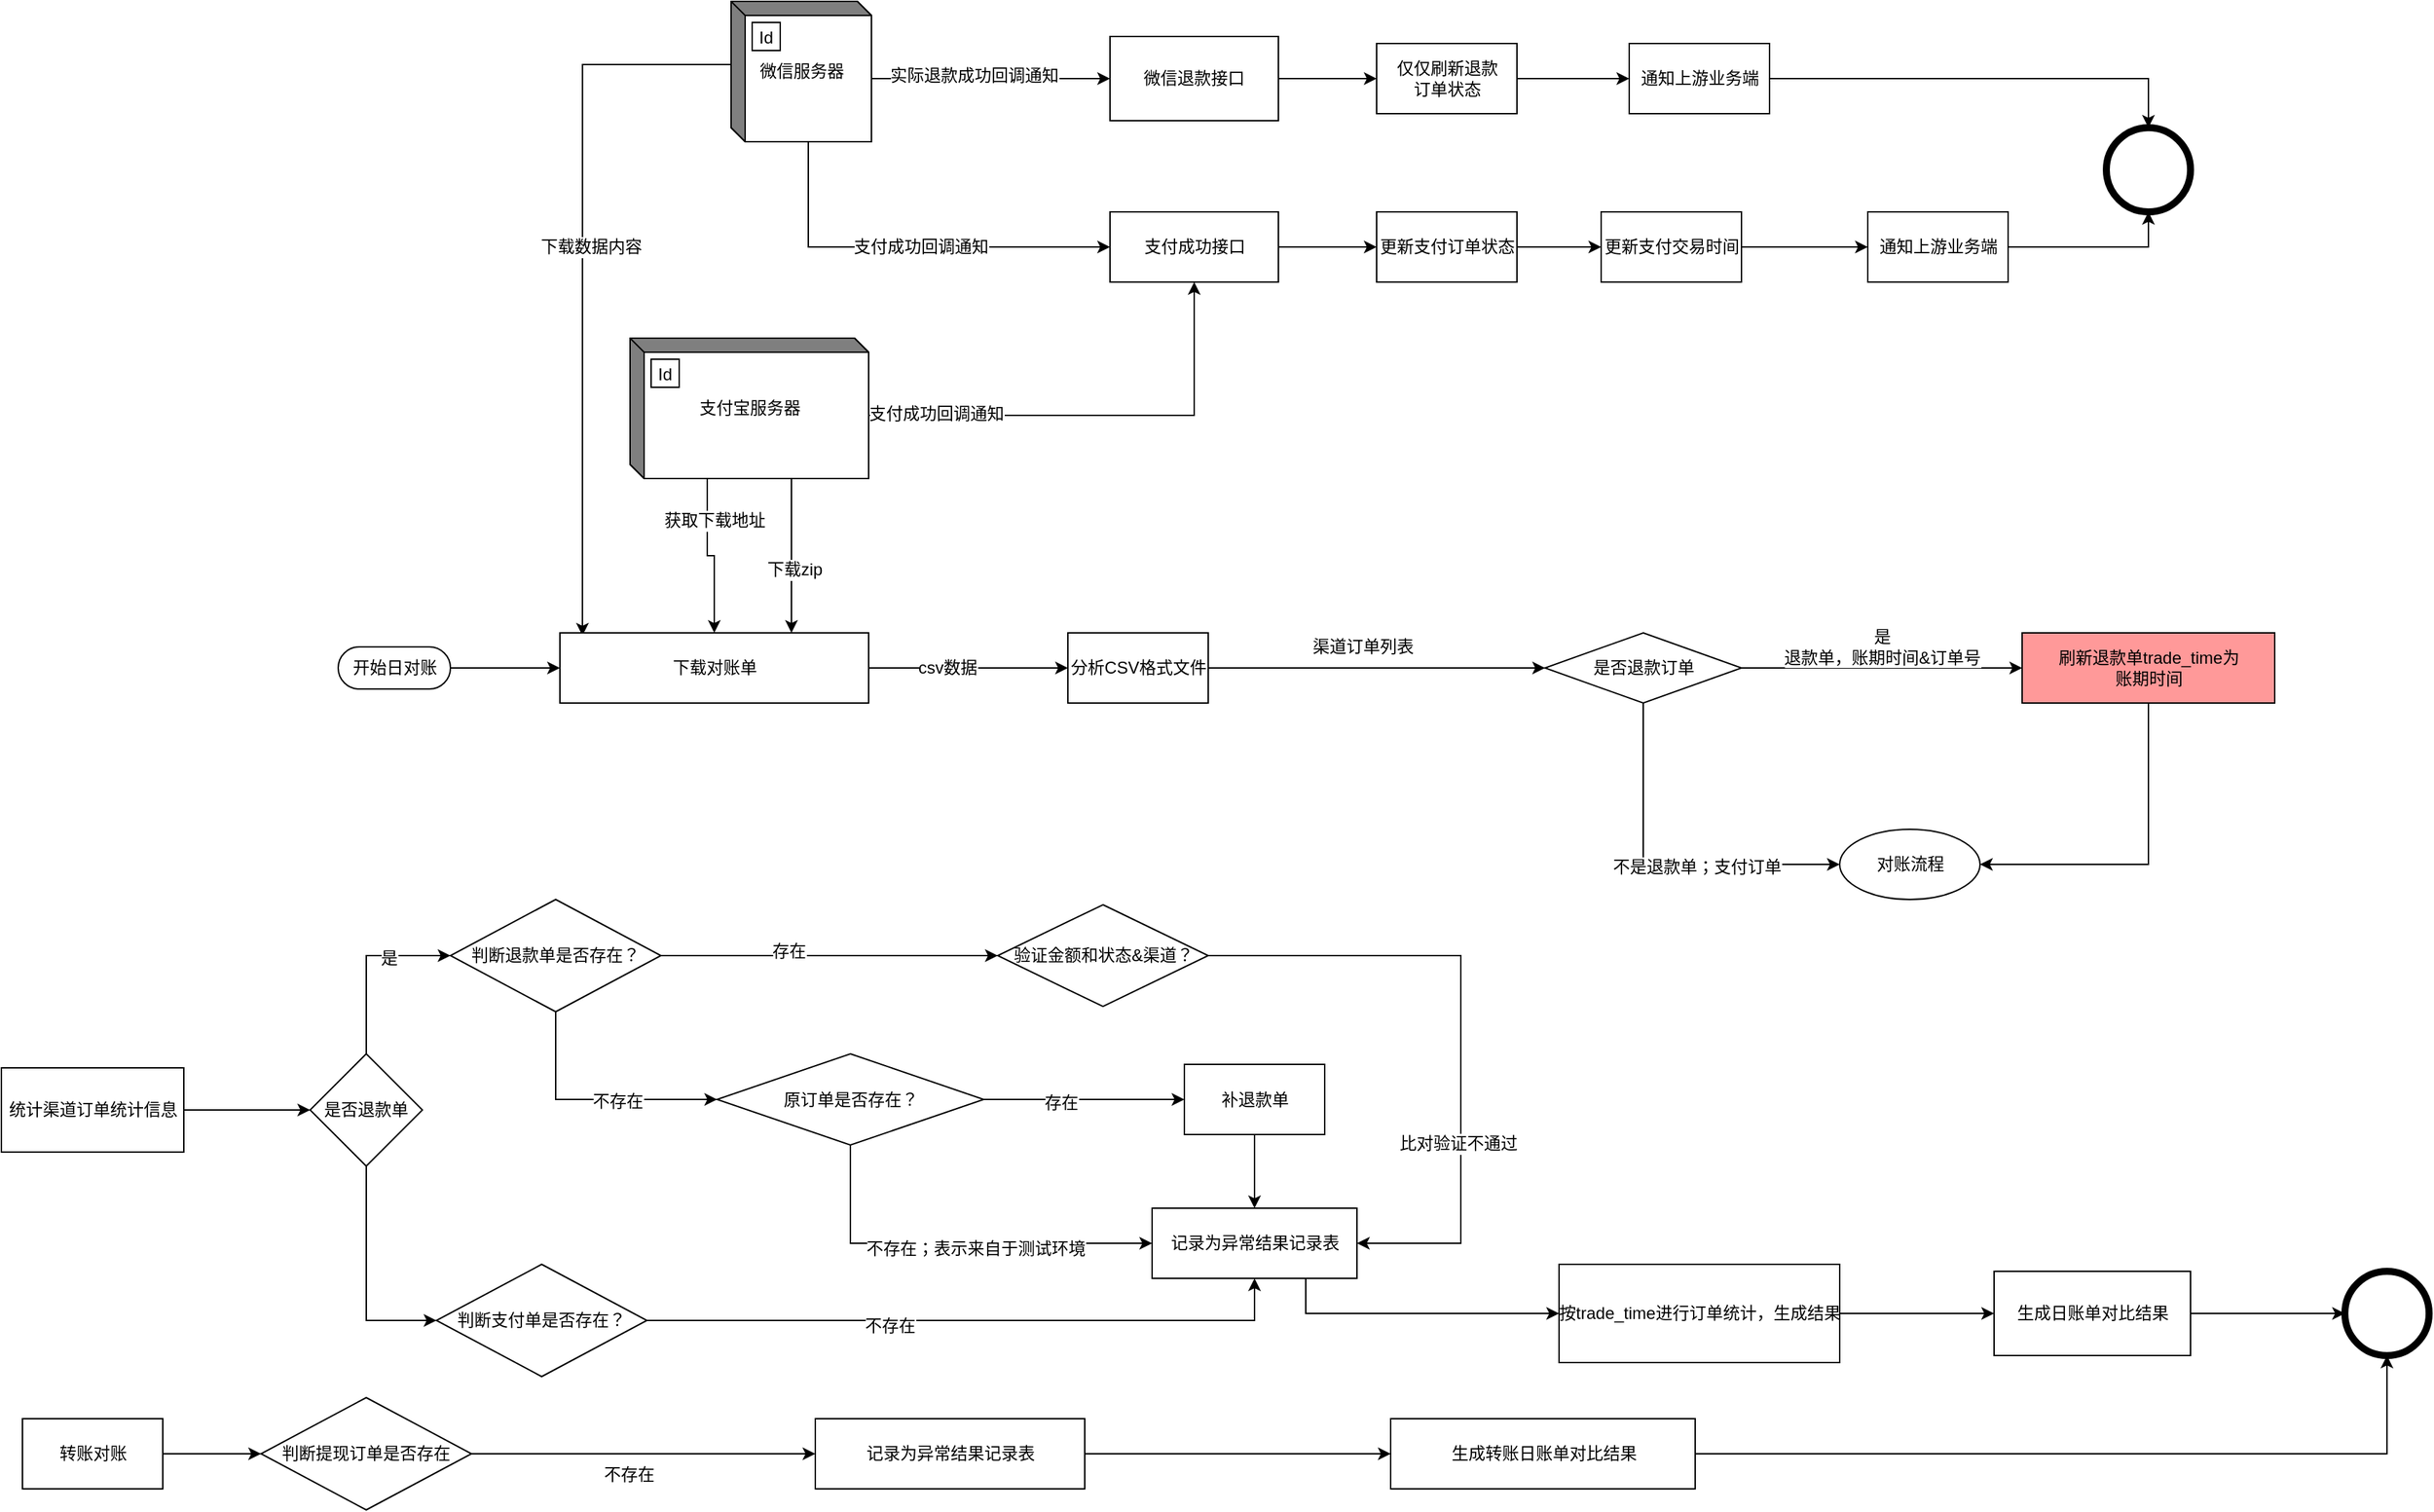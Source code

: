 <mxfile version="12.7.4" type="github">
  <diagram id="WvOc1u5bhgGsCGMZineF" name="Page-1">
    <mxGraphModel dx="2468" dy="745" grid="1" gridSize="10" guides="1" tooltips="1" connect="1" arrows="1" fold="1" page="1" pageScale="1" pageWidth="827" pageHeight="1169" math="0" shadow="0">
      <root>
        <mxCell id="0" />
        <mxCell id="1" parent="0" />
        <mxCell id="48f0p-taEEbTDdj5RPHX-1" style="edgeStyle=orthogonalEdgeStyle;rounded=0;orthogonalLoop=1;jettySize=auto;html=1;exitX=1;exitY=0.5;exitDx=0;exitDy=0;" edge="1" parent="1" source="48f0p-taEEbTDdj5RPHX-2" target="48f0p-taEEbTDdj5RPHX-33">
          <mxGeometry relative="1" as="geometry" />
        </mxCell>
        <mxCell id="48f0p-taEEbTDdj5RPHX-2" value="微信退款接口" style="rounded=0;whiteSpace=wrap;html=1;" vertex="1" parent="1">
          <mxGeometry x="370" y="95" width="120" height="60" as="geometry" />
        </mxCell>
        <mxCell id="48f0p-taEEbTDdj5RPHX-3" style="edgeStyle=orthogonalEdgeStyle;rounded=0;orthogonalLoop=1;jettySize=auto;html=1;exitX=0;exitY=0;exitDx=100;exitDy=55;exitPerimeter=0;" edge="1" parent="1" source="48f0p-taEEbTDdj5RPHX-9" target="48f0p-taEEbTDdj5RPHX-2">
          <mxGeometry relative="1" as="geometry" />
        </mxCell>
        <mxCell id="48f0p-taEEbTDdj5RPHX-4" value="实际退款成功回调通知" style="text;html=1;align=center;verticalAlign=middle;resizable=0;points=[];labelBackgroundColor=#ffffff;" vertex="1" connectable="0" parent="48f0p-taEEbTDdj5RPHX-3">
          <mxGeometry x="-0.141" y="2" relative="1" as="geometry">
            <mxPoint as="offset" />
          </mxGeometry>
        </mxCell>
        <mxCell id="48f0p-taEEbTDdj5RPHX-5" style="edgeStyle=orthogonalEdgeStyle;rounded=0;orthogonalLoop=1;jettySize=auto;html=1;exitX=0;exitY=0;exitDx=55;exitDy=100;exitPerimeter=0;entryX=0;entryY=0.5;entryDx=0;entryDy=0;" edge="1" parent="1" source="48f0p-taEEbTDdj5RPHX-9" target="48f0p-taEEbTDdj5RPHX-20">
          <mxGeometry relative="1" as="geometry" />
        </mxCell>
        <mxCell id="48f0p-taEEbTDdj5RPHX-6" value="支付成功回调通知" style="text;html=1;align=center;verticalAlign=middle;resizable=0;points=[];labelBackgroundColor=#ffffff;" vertex="1" connectable="0" parent="48f0p-taEEbTDdj5RPHX-5">
          <mxGeometry x="-0.1" relative="1" as="geometry">
            <mxPoint x="24" as="offset" />
          </mxGeometry>
        </mxCell>
        <mxCell id="48f0p-taEEbTDdj5RPHX-7" style="edgeStyle=orthogonalEdgeStyle;rounded=0;orthogonalLoop=1;jettySize=auto;html=1;exitX=0;exitY=0;exitDx=0;exitDy=45;exitPerimeter=0;entryX=0.073;entryY=0.04;entryDx=0;entryDy=0;entryPerimeter=0;" edge="1" parent="1" source="48f0p-taEEbTDdj5RPHX-9" target="48f0p-taEEbTDdj5RPHX-23">
          <mxGeometry relative="1" as="geometry" />
        </mxCell>
        <mxCell id="48f0p-taEEbTDdj5RPHX-8" value="下载数据内容" style="text;html=1;align=center;verticalAlign=middle;resizable=0;points=[];labelBackgroundColor=#ffffff;" vertex="1" connectable="0" parent="48f0p-taEEbTDdj5RPHX-7">
          <mxGeometry x="0.626" y="4" relative="1" as="geometry">
            <mxPoint x="1.93" y="-181.1" as="offset" />
          </mxGeometry>
        </mxCell>
        <mxCell id="48f0p-taEEbTDdj5RPHX-9" value="微信服务器" style="html=1;dashed=0;whitespace=wrap;shape=mxgraph.dfd.externalEntity" vertex="1" parent="1">
          <mxGeometry x="100" y="70" width="100" height="100" as="geometry" />
        </mxCell>
        <mxCell id="48f0p-taEEbTDdj5RPHX-10" value="Id" style="autosize=1;part=1;resizable=0;strokeColor=inherit;fillColor=inherit;gradientColor=inherit;" vertex="1" parent="48f0p-taEEbTDdj5RPHX-9">
          <mxGeometry width="20" height="20" relative="1" as="geometry">
            <mxPoint x="15" y="15" as="offset" />
          </mxGeometry>
        </mxCell>
        <mxCell id="48f0p-taEEbTDdj5RPHX-11" style="edgeStyle=orthogonalEdgeStyle;rounded=0;orthogonalLoop=1;jettySize=auto;html=1;exitX=0;exitY=0;exitDx=100;exitDy=55;exitPerimeter=0;entryX=0.5;entryY=1;entryDx=0;entryDy=0;" edge="1" parent="1" source="48f0p-taEEbTDdj5RPHX-17" target="48f0p-taEEbTDdj5RPHX-20">
          <mxGeometry relative="1" as="geometry" />
        </mxCell>
        <mxCell id="48f0p-taEEbTDdj5RPHX-12" value="支付成功回调通知" style="text;html=1;align=center;verticalAlign=middle;resizable=0;points=[];labelBackgroundColor=#ffffff;" vertex="1" connectable="0" parent="48f0p-taEEbTDdj5RPHX-11">
          <mxGeometry x="-0.409" y="1" relative="1" as="geometry">
            <mxPoint as="offset" />
          </mxGeometry>
        </mxCell>
        <mxCell id="48f0p-taEEbTDdj5RPHX-13" style="edgeStyle=orthogonalEdgeStyle;rounded=0;orthogonalLoop=1;jettySize=auto;html=1;exitX=0;exitY=0;exitDx=55;exitDy=100;exitPerimeter=0;" edge="1" parent="1" source="48f0p-taEEbTDdj5RPHX-17" target="48f0p-taEEbTDdj5RPHX-23">
          <mxGeometry relative="1" as="geometry" />
        </mxCell>
        <mxCell id="48f0p-taEEbTDdj5RPHX-14" value="获取下载地址" style="text;html=1;align=center;verticalAlign=middle;resizable=0;points=[];labelBackgroundColor=#ffffff;" vertex="1" connectable="0" parent="48f0p-taEEbTDdj5RPHX-13">
          <mxGeometry x="0.322" y="1" relative="1" as="geometry">
            <mxPoint x="-1" y="-41" as="offset" />
          </mxGeometry>
        </mxCell>
        <mxCell id="48f0p-taEEbTDdj5RPHX-15" style="edgeStyle=orthogonalEdgeStyle;rounded=0;orthogonalLoop=1;jettySize=auto;html=1;exitX=0;exitY=0;exitDx=115;exitDy=100;exitPerimeter=0;entryX=0.75;entryY=0;entryDx=0;entryDy=0;" edge="1" parent="1" source="48f0p-taEEbTDdj5RPHX-17" target="48f0p-taEEbTDdj5RPHX-23">
          <mxGeometry relative="1" as="geometry">
            <mxPoint x="210" y="510" as="targetPoint" />
          </mxGeometry>
        </mxCell>
        <mxCell id="48f0p-taEEbTDdj5RPHX-16" value="下载zip" style="text;html=1;align=center;verticalAlign=middle;resizable=0;points=[];labelBackgroundColor=#ffffff;" vertex="1" connectable="0" parent="48f0p-taEEbTDdj5RPHX-15">
          <mxGeometry x="0.182" y="2" relative="1" as="geometry">
            <mxPoint as="offset" />
          </mxGeometry>
        </mxCell>
        <mxCell id="48f0p-taEEbTDdj5RPHX-17" value="支付宝服务器" style="html=1;dashed=0;whitespace=wrap;shape=mxgraph.dfd.externalEntity" vertex="1" parent="1">
          <mxGeometry x="28" y="310" width="170" height="100" as="geometry" />
        </mxCell>
        <mxCell id="48f0p-taEEbTDdj5RPHX-18" value="Id" style="autosize=1;part=1;resizable=0;strokeColor=inherit;fillColor=inherit;gradientColor=inherit;" vertex="1" parent="48f0p-taEEbTDdj5RPHX-17">
          <mxGeometry width="20" height="20" relative="1" as="geometry">
            <mxPoint x="15" y="15" as="offset" />
          </mxGeometry>
        </mxCell>
        <mxCell id="48f0p-taEEbTDdj5RPHX-19" style="edgeStyle=orthogonalEdgeStyle;rounded=0;orthogonalLoop=1;jettySize=auto;html=1;exitX=1;exitY=0.5;exitDx=0;exitDy=0;entryX=0;entryY=0.5;entryDx=0;entryDy=0;" edge="1" parent="1" source="48f0p-taEEbTDdj5RPHX-20" target="48f0p-taEEbTDdj5RPHX-35">
          <mxGeometry relative="1" as="geometry" />
        </mxCell>
        <mxCell id="48f0p-taEEbTDdj5RPHX-20" value="支付成功接口" style="html=1;dashed=0;whitespace=wrap;" vertex="1" parent="1">
          <mxGeometry x="370" y="220" width="120" height="50" as="geometry" />
        </mxCell>
        <mxCell id="48f0p-taEEbTDdj5RPHX-21" style="edgeStyle=orthogonalEdgeStyle;rounded=0;orthogonalLoop=1;jettySize=auto;html=1;exitX=1;exitY=0.5;exitDx=0;exitDy=0;entryX=0;entryY=0.5;entryDx=0;entryDy=0;" edge="1" parent="1" source="48f0p-taEEbTDdj5RPHX-23" target="48f0p-taEEbTDdj5RPHX-28">
          <mxGeometry relative="1" as="geometry" />
        </mxCell>
        <mxCell id="48f0p-taEEbTDdj5RPHX-22" value="csv数据" style="text;html=1;align=center;verticalAlign=middle;resizable=0;points=[];labelBackgroundColor=#ffffff;" vertex="1" connectable="0" parent="48f0p-taEEbTDdj5RPHX-21">
          <mxGeometry x="-0.216" relative="1" as="geometry">
            <mxPoint as="offset" />
          </mxGeometry>
        </mxCell>
        <mxCell id="48f0p-taEEbTDdj5RPHX-23" value="下载对账单" style="html=1;dashed=0;whitespace=wrap;" vertex="1" parent="1">
          <mxGeometry x="-22" y="520" width="220" height="50" as="geometry" />
        </mxCell>
        <mxCell id="48f0p-taEEbTDdj5RPHX-24" style="edgeStyle=orthogonalEdgeStyle;rounded=0;orthogonalLoop=1;jettySize=auto;html=1;entryX=0;entryY=0.5;entryDx=0;entryDy=0;" edge="1" parent="1" source="48f0p-taEEbTDdj5RPHX-25" target="48f0p-taEEbTDdj5RPHX-23">
          <mxGeometry relative="1" as="geometry" />
        </mxCell>
        <mxCell id="48f0p-taEEbTDdj5RPHX-25" value="开始日对账" style="html=1;dashed=0;whitespace=wrap;shape=mxgraph.dfd.start" vertex="1" parent="1">
          <mxGeometry x="-180" y="530" width="80" height="30" as="geometry" />
        </mxCell>
        <mxCell id="48f0p-taEEbTDdj5RPHX-26" style="edgeStyle=orthogonalEdgeStyle;rounded=0;orthogonalLoop=1;jettySize=auto;html=1;exitX=1;exitY=0.5;exitDx=0;exitDy=0;entryX=0;entryY=0.5;entryDx=0;entryDy=0;" edge="1" parent="1" source="48f0p-taEEbTDdj5RPHX-28">
          <mxGeometry relative="1" as="geometry">
            <mxPoint x="680" y="545" as="targetPoint" />
          </mxGeometry>
        </mxCell>
        <mxCell id="48f0p-taEEbTDdj5RPHX-27" value="渠道订单列表" style="text;html=1;align=center;verticalAlign=middle;resizable=0;points=[];labelBackgroundColor=#ffffff;" vertex="1" connectable="0" parent="48f0p-taEEbTDdj5RPHX-26">
          <mxGeometry x="-0.508" y="27" relative="1" as="geometry">
            <mxPoint x="51" y="12" as="offset" />
          </mxGeometry>
        </mxCell>
        <mxCell id="48f0p-taEEbTDdj5RPHX-28" value="分析CSV格式文件" style="html=1;dashed=0;whitespace=wrap;" vertex="1" parent="1">
          <mxGeometry x="340" y="520" width="100" height="50" as="geometry" />
        </mxCell>
        <mxCell id="48f0p-taEEbTDdj5RPHX-29" style="edgeStyle=orthogonalEdgeStyle;rounded=0;orthogonalLoop=1;jettySize=auto;html=1;exitX=1;exitY=0.5;exitDx=0;exitDy=0;" edge="1" parent="1" source="48f0p-taEEbTDdj5RPHX-30" target="48f0p-taEEbTDdj5RPHX-31">
          <mxGeometry relative="1" as="geometry" />
        </mxCell>
        <mxCell id="48f0p-taEEbTDdj5RPHX-30" value="通知上游业务端" style="html=1;dashed=0;whitespace=wrap;" vertex="1" parent="1">
          <mxGeometry x="740" y="100" width="100" height="50" as="geometry" />
        </mxCell>
        <mxCell id="48f0p-taEEbTDdj5RPHX-31" value="" style="shape=ellipse;html=1;dashed=0;whitespace=wrap;aspect=fixed;strokeWidth=5;perimeter=ellipsePerimeter;" vertex="1" parent="1">
          <mxGeometry x="1080" y="160" width="60" height="60" as="geometry" />
        </mxCell>
        <mxCell id="48f0p-taEEbTDdj5RPHX-32" style="edgeStyle=orthogonalEdgeStyle;rounded=0;orthogonalLoop=1;jettySize=auto;html=1;exitX=1;exitY=0.5;exitDx=0;exitDy=0;" edge="1" parent="1" source="48f0p-taEEbTDdj5RPHX-33" target="48f0p-taEEbTDdj5RPHX-30">
          <mxGeometry relative="1" as="geometry" />
        </mxCell>
        <mxCell id="48f0p-taEEbTDdj5RPHX-33" value="仅仅刷新退款&lt;br&gt;订单状态" style="html=1;dashed=0;whitespace=wrap;" vertex="1" parent="1">
          <mxGeometry x="560" y="100" width="100" height="50" as="geometry" />
        </mxCell>
        <mxCell id="48f0p-taEEbTDdj5RPHX-34" style="edgeStyle=orthogonalEdgeStyle;rounded=0;orthogonalLoop=1;jettySize=auto;html=1;exitX=1;exitY=0.5;exitDx=0;exitDy=0;" edge="1" parent="1" source="48f0p-taEEbTDdj5RPHX-35" target="48f0p-taEEbTDdj5RPHX-37">
          <mxGeometry relative="1" as="geometry" />
        </mxCell>
        <mxCell id="48f0p-taEEbTDdj5RPHX-35" value="更新支付订单状态" style="html=1;dashed=0;whitespace=wrap;" vertex="1" parent="1">
          <mxGeometry x="560" y="220" width="100" height="50" as="geometry" />
        </mxCell>
        <mxCell id="48f0p-taEEbTDdj5RPHX-36" style="edgeStyle=orthogonalEdgeStyle;rounded=0;orthogonalLoop=1;jettySize=auto;html=1;exitX=1;exitY=0.5;exitDx=0;exitDy=0;entryX=0;entryY=0.5;entryDx=0;entryDy=0;" edge="1" parent="1" source="48f0p-taEEbTDdj5RPHX-37" target="48f0p-taEEbTDdj5RPHX-39">
          <mxGeometry relative="1" as="geometry" />
        </mxCell>
        <mxCell id="48f0p-taEEbTDdj5RPHX-37" value="更新支付交易时间" style="html=1;dashed=0;whitespace=wrap;" vertex="1" parent="1">
          <mxGeometry x="720" y="220" width="100" height="50" as="geometry" />
        </mxCell>
        <mxCell id="48f0p-taEEbTDdj5RPHX-38" style="edgeStyle=orthogonalEdgeStyle;rounded=0;orthogonalLoop=1;jettySize=auto;html=1;exitX=1;exitY=0.5;exitDx=0;exitDy=0;entryX=0.5;entryY=1;entryDx=0;entryDy=0;" edge="1" parent="1" source="48f0p-taEEbTDdj5RPHX-39" target="48f0p-taEEbTDdj5RPHX-31">
          <mxGeometry relative="1" as="geometry" />
        </mxCell>
        <mxCell id="48f0p-taEEbTDdj5RPHX-39" value="通知上游业务端" style="html=1;dashed=0;whitespace=wrap;" vertex="1" parent="1">
          <mxGeometry x="910" y="220" width="100" height="50" as="geometry" />
        </mxCell>
        <mxCell id="48f0p-taEEbTDdj5RPHX-40" style="edgeStyle=orthogonalEdgeStyle;rounded=0;orthogonalLoop=1;jettySize=auto;html=1;exitX=0.5;exitY=1;exitDx=0;exitDy=0;entryX=0;entryY=0.5;entryDx=0;entryDy=0;" edge="1" parent="1" source="48f0p-taEEbTDdj5RPHX-42" target="48f0p-taEEbTDdj5RPHX-47">
          <mxGeometry relative="1" as="geometry">
            <mxPoint x="890" y="675" as="targetPoint" />
          </mxGeometry>
        </mxCell>
        <mxCell id="48f0p-taEEbTDdj5RPHX-41" value="不是退款单；支付订单" style="text;html=1;align=center;verticalAlign=middle;resizable=0;points=[];labelBackgroundColor=#ffffff;" vertex="1" connectable="0" parent="48f0p-taEEbTDdj5RPHX-40">
          <mxGeometry x="0.195" y="-2" relative="1" as="geometry">
            <mxPoint as="offset" />
          </mxGeometry>
        </mxCell>
        <mxCell id="48f0p-taEEbTDdj5RPHX-42" value="是否退款订单" style="shape=rhombus;html=1;dashed=0;whitespace=wrap;perimeter=rhombusPerimeter;" vertex="1" parent="1">
          <mxGeometry x="680" y="520" width="140" height="50" as="geometry" />
        </mxCell>
        <mxCell id="48f0p-taEEbTDdj5RPHX-43" style="edgeStyle=orthogonalEdgeStyle;rounded=0;orthogonalLoop=1;jettySize=auto;html=1;exitX=0.5;exitY=1;exitDx=0;exitDy=0;entryX=1;entryY=0.5;entryDx=0;entryDy=0;" edge="1" parent="1" source="48f0p-taEEbTDdj5RPHX-44" target="48f0p-taEEbTDdj5RPHX-47">
          <mxGeometry relative="1" as="geometry">
            <mxPoint x="990" y="675" as="targetPoint" />
          </mxGeometry>
        </mxCell>
        <mxCell id="48f0p-taEEbTDdj5RPHX-44" value="刷新退款单trade_time为&lt;br&gt;账期时间" style="html=1;dashed=0;whitespace=wrap;fillColor=#FF9999;" vertex="1" parent="1">
          <mxGeometry x="1020" y="520" width="180" height="50" as="geometry" />
        </mxCell>
        <mxCell id="48f0p-taEEbTDdj5RPHX-45" style="edgeStyle=orthogonalEdgeStyle;rounded=0;orthogonalLoop=1;jettySize=auto;html=1;exitX=1;exitY=0.5;exitDx=0;exitDy=0;entryX=0;entryY=0.5;entryDx=0;entryDy=0;" edge="1" parent="1" source="48f0p-taEEbTDdj5RPHX-42" target="48f0p-taEEbTDdj5RPHX-44">
          <mxGeometry relative="1" as="geometry">
            <mxPoint x="740" y="640" as="sourcePoint" />
            <mxPoint x="980" y="640" as="targetPoint" />
          </mxGeometry>
        </mxCell>
        <mxCell id="48f0p-taEEbTDdj5RPHX-46" value="是&lt;br&gt;退款单，账期时间&amp;amp;订单号" style="text;html=1;align=center;verticalAlign=middle;resizable=0;points=[];labelBackgroundColor=#ffffff;" vertex="1" connectable="0" parent="48f0p-taEEbTDdj5RPHX-45">
          <mxGeometry x="-0.508" y="27" relative="1" as="geometry">
            <mxPoint x="51" y="12" as="offset" />
          </mxGeometry>
        </mxCell>
        <mxCell id="48f0p-taEEbTDdj5RPHX-47" value="对账流程" style="shape=ellipse;html=1;dashed=0;whitespace=wrap;perimeter=ellipsePerimeter;" vertex="1" parent="1">
          <mxGeometry x="890" y="660" width="100" height="50" as="geometry" />
        </mxCell>
        <mxCell id="48f0p-taEEbTDdj5RPHX-65" style="edgeStyle=orthogonalEdgeStyle;rounded=0;orthogonalLoop=1;jettySize=auto;html=1;exitX=0.5;exitY=0;exitDx=0;exitDy=0;entryX=0;entryY=0.5;entryDx=0;entryDy=0;" edge="1" parent="1" source="48f0p-taEEbTDdj5RPHX-49" target="48f0p-taEEbTDdj5RPHX-52">
          <mxGeometry relative="1" as="geometry" />
        </mxCell>
        <mxCell id="48f0p-taEEbTDdj5RPHX-66" value="是" style="text;html=1;align=center;verticalAlign=middle;resizable=0;points=[];labelBackgroundColor=#ffffff;" vertex="1" connectable="0" parent="48f0p-taEEbTDdj5RPHX-65">
          <mxGeometry x="0.046" y="-16" relative="1" as="geometry">
            <mxPoint as="offset" />
          </mxGeometry>
        </mxCell>
        <mxCell id="48f0p-taEEbTDdj5RPHX-75" style="edgeStyle=orthogonalEdgeStyle;rounded=0;orthogonalLoop=1;jettySize=auto;html=1;exitX=0.5;exitY=1;exitDx=0;exitDy=0;entryX=0;entryY=0.5;entryDx=0;entryDy=0;" edge="1" parent="1" source="48f0p-taEEbTDdj5RPHX-49" target="48f0p-taEEbTDdj5RPHX-74">
          <mxGeometry relative="1" as="geometry" />
        </mxCell>
        <mxCell id="48f0p-taEEbTDdj5RPHX-49" value="是否退款单" style="rhombus;whiteSpace=wrap;html=1;" vertex="1" parent="1">
          <mxGeometry x="-200" y="820" width="80" height="80" as="geometry" />
        </mxCell>
        <mxCell id="48f0p-taEEbTDdj5RPHX-63" style="edgeStyle=orthogonalEdgeStyle;rounded=0;orthogonalLoop=1;jettySize=auto;html=1;exitX=1;exitY=0.5;exitDx=0;exitDy=0;entryX=0;entryY=0.5;entryDx=0;entryDy=0;" edge="1" parent="1" source="48f0p-taEEbTDdj5RPHX-52" target="48f0p-taEEbTDdj5RPHX-62">
          <mxGeometry relative="1" as="geometry" />
        </mxCell>
        <mxCell id="48f0p-taEEbTDdj5RPHX-64" value="存在" style="text;html=1;align=center;verticalAlign=middle;resizable=0;points=[];labelBackgroundColor=#ffffff;" vertex="1" connectable="0" parent="48f0p-taEEbTDdj5RPHX-63">
          <mxGeometry x="-0.24" y="3" relative="1" as="geometry">
            <mxPoint as="offset" />
          </mxGeometry>
        </mxCell>
        <mxCell id="48f0p-taEEbTDdj5RPHX-67" style="edgeStyle=orthogonalEdgeStyle;rounded=0;orthogonalLoop=1;jettySize=auto;html=1;exitX=0.5;exitY=1;exitDx=0;exitDy=0;entryX=0;entryY=0.5;entryDx=0;entryDy=0;" edge="1" parent="1" source="48f0p-taEEbTDdj5RPHX-52" target="48f0p-taEEbTDdj5RPHX-53">
          <mxGeometry relative="1" as="geometry" />
        </mxCell>
        <mxCell id="48f0p-taEEbTDdj5RPHX-68" value="不存在" style="text;html=1;align=center;verticalAlign=middle;resizable=0;points=[];labelBackgroundColor=#ffffff;" vertex="1" connectable="0" parent="48f0p-taEEbTDdj5RPHX-67">
          <mxGeometry x="0.2" relative="1" as="geometry">
            <mxPoint y="1" as="offset" />
          </mxGeometry>
        </mxCell>
        <mxCell id="48f0p-taEEbTDdj5RPHX-52" value="判断退款单是否存在？" style="rhombus;whiteSpace=wrap;html=1;" vertex="1" parent="1">
          <mxGeometry x="-100" y="710" width="150" height="80" as="geometry" />
        </mxCell>
        <mxCell id="48f0p-taEEbTDdj5RPHX-58" style="edgeStyle=orthogonalEdgeStyle;rounded=0;orthogonalLoop=1;jettySize=auto;html=1;exitX=0.5;exitY=1;exitDx=0;exitDy=0;entryX=0;entryY=0.5;entryDx=0;entryDy=0;" edge="1" parent="1" source="48f0p-taEEbTDdj5RPHX-53" target="48f0p-taEEbTDdj5RPHX-57">
          <mxGeometry relative="1" as="geometry" />
        </mxCell>
        <mxCell id="48f0p-taEEbTDdj5RPHX-59" value="不存在；表示来自于测试环境" style="text;html=1;align=center;verticalAlign=middle;resizable=0;points=[];labelBackgroundColor=#ffffff;" vertex="1" connectable="0" parent="48f0p-taEEbTDdj5RPHX-58">
          <mxGeometry x="0.11" y="-4" relative="1" as="geometry">
            <mxPoint x="1" as="offset" />
          </mxGeometry>
        </mxCell>
        <mxCell id="48f0p-taEEbTDdj5RPHX-69" style="edgeStyle=orthogonalEdgeStyle;rounded=0;orthogonalLoop=1;jettySize=auto;html=1;exitX=1;exitY=0.5;exitDx=0;exitDy=0;entryX=0;entryY=0.5;entryDx=0;entryDy=0;" edge="1" parent="1" source="48f0p-taEEbTDdj5RPHX-53" target="48f0p-taEEbTDdj5RPHX-60">
          <mxGeometry relative="1" as="geometry" />
        </mxCell>
        <mxCell id="48f0p-taEEbTDdj5RPHX-70" value="存在" style="text;html=1;align=center;verticalAlign=middle;resizable=0;points=[];labelBackgroundColor=#ffffff;" vertex="1" connectable="0" parent="48f0p-taEEbTDdj5RPHX-69">
          <mxGeometry x="-0.236" y="-1" relative="1" as="geometry">
            <mxPoint y="1" as="offset" />
          </mxGeometry>
        </mxCell>
        <mxCell id="48f0p-taEEbTDdj5RPHX-53" value="原订单是否存在？" style="shape=rhombus;html=1;dashed=0;whitespace=wrap;perimeter=rhombusPerimeter;" vertex="1" parent="1">
          <mxGeometry x="90" y="820" width="190" height="65" as="geometry" />
        </mxCell>
        <mxCell id="48f0p-taEEbTDdj5RPHX-79" style="edgeStyle=orthogonalEdgeStyle;rounded=0;orthogonalLoop=1;jettySize=auto;html=1;exitX=0.75;exitY=1;exitDx=0;exitDy=0;entryX=0;entryY=0.5;entryDx=0;entryDy=0;" edge="1" parent="1" source="48f0p-taEEbTDdj5RPHX-57" target="48f0p-taEEbTDdj5RPHX-61">
          <mxGeometry relative="1" as="geometry" />
        </mxCell>
        <mxCell id="48f0p-taEEbTDdj5RPHX-57" value="记录为异常结果记录表" style="html=1;dashed=0;whitespace=wrap;" vertex="1" parent="1">
          <mxGeometry x="400" y="930" width="146" height="50" as="geometry" />
        </mxCell>
        <mxCell id="48f0p-taEEbTDdj5RPHX-71" style="edgeStyle=orthogonalEdgeStyle;rounded=0;orthogonalLoop=1;jettySize=auto;html=1;exitX=0.5;exitY=1;exitDx=0;exitDy=0;" edge="1" parent="1" source="48f0p-taEEbTDdj5RPHX-60" target="48f0p-taEEbTDdj5RPHX-57">
          <mxGeometry relative="1" as="geometry" />
        </mxCell>
        <mxCell id="48f0p-taEEbTDdj5RPHX-60" value="补退款单" style="html=1;dashed=0;whitespace=wrap;" vertex="1" parent="1">
          <mxGeometry x="423" y="827.5" width="100" height="50" as="geometry" />
        </mxCell>
        <mxCell id="48f0p-taEEbTDdj5RPHX-86" style="edgeStyle=orthogonalEdgeStyle;rounded=0;orthogonalLoop=1;jettySize=auto;html=1;exitX=1;exitY=0.5;exitDx=0;exitDy=0;" edge="1" parent="1" source="48f0p-taEEbTDdj5RPHX-61" target="48f0p-taEEbTDdj5RPHX-85">
          <mxGeometry relative="1" as="geometry" />
        </mxCell>
        <mxCell id="48f0p-taEEbTDdj5RPHX-61" value="按trade_time进行订单统计，生成结果" style="html=1;dashed=0;whitespace=wrap;" vertex="1" parent="1">
          <mxGeometry x="690" y="970" width="200" height="70" as="geometry" />
        </mxCell>
        <mxCell id="48f0p-taEEbTDdj5RPHX-72" style="edgeStyle=orthogonalEdgeStyle;rounded=0;orthogonalLoop=1;jettySize=auto;html=1;exitX=1;exitY=0.5;exitDx=0;exitDy=0;entryX=1;entryY=0.5;entryDx=0;entryDy=0;" edge="1" parent="1" source="48f0p-taEEbTDdj5RPHX-62" target="48f0p-taEEbTDdj5RPHX-57">
          <mxGeometry relative="1" as="geometry">
            <Array as="points">
              <mxPoint x="620" y="750" />
              <mxPoint x="620" y="955" />
            </Array>
          </mxGeometry>
        </mxCell>
        <mxCell id="48f0p-taEEbTDdj5RPHX-73" value="比对验证不通过" style="text;html=1;align=center;verticalAlign=middle;resizable=0;points=[];labelBackgroundColor=#ffffff;" vertex="1" connectable="0" parent="48f0p-taEEbTDdj5RPHX-72">
          <mxGeometry x="0.368" y="-2" relative="1" as="geometry">
            <mxPoint as="offset" />
          </mxGeometry>
        </mxCell>
        <mxCell id="48f0p-taEEbTDdj5RPHX-62" value="验证金额和状态&amp;amp;渠道？" style="shape=rhombus;html=1;dashed=0;whitespace=wrap;perimeter=rhombusPerimeter;" vertex="1" parent="1">
          <mxGeometry x="290" y="713.75" width="150" height="72.5" as="geometry" />
        </mxCell>
        <mxCell id="48f0p-taEEbTDdj5RPHX-77" style="edgeStyle=orthogonalEdgeStyle;rounded=0;orthogonalLoop=1;jettySize=auto;html=1;exitX=1;exitY=0.5;exitDx=0;exitDy=0;entryX=0.5;entryY=1;entryDx=0;entryDy=0;" edge="1" parent="1" source="48f0p-taEEbTDdj5RPHX-74" target="48f0p-taEEbTDdj5RPHX-57">
          <mxGeometry relative="1" as="geometry" />
        </mxCell>
        <mxCell id="48f0p-taEEbTDdj5RPHX-78" value="不存在" style="text;html=1;align=center;verticalAlign=middle;resizable=0;points=[];labelBackgroundColor=#ffffff;" vertex="1" connectable="0" parent="48f0p-taEEbTDdj5RPHX-77">
          <mxGeometry x="-0.253" y="-4" relative="1" as="geometry">
            <mxPoint as="offset" />
          </mxGeometry>
        </mxCell>
        <mxCell id="48f0p-taEEbTDdj5RPHX-74" value="判断支付单是否存在？" style="rhombus;whiteSpace=wrap;html=1;" vertex="1" parent="1">
          <mxGeometry x="-110" y="970" width="150" height="80" as="geometry" />
        </mxCell>
        <mxCell id="48f0p-taEEbTDdj5RPHX-82" style="edgeStyle=orthogonalEdgeStyle;rounded=0;orthogonalLoop=1;jettySize=auto;html=1;entryX=0;entryY=0.5;entryDx=0;entryDy=0;" edge="1" parent="1" source="48f0p-taEEbTDdj5RPHX-81" target="48f0p-taEEbTDdj5RPHX-49">
          <mxGeometry relative="1" as="geometry" />
        </mxCell>
        <mxCell id="48f0p-taEEbTDdj5RPHX-81" value="统计渠道订单统计信息" style="html=1;dashed=0;whitespace=wrap;fillColor=none;" vertex="1" parent="1">
          <mxGeometry x="-420" y="830" width="130" height="60" as="geometry" />
        </mxCell>
        <mxCell id="48f0p-taEEbTDdj5RPHX-89" style="edgeStyle=orthogonalEdgeStyle;rounded=0;orthogonalLoop=1;jettySize=auto;html=1;exitX=1;exitY=0.5;exitDx=0;exitDy=0;entryX=0;entryY=0.5;entryDx=0;entryDy=0;" edge="1" parent="1" source="48f0p-taEEbTDdj5RPHX-85" target="48f0p-taEEbTDdj5RPHX-88">
          <mxGeometry relative="1" as="geometry" />
        </mxCell>
        <mxCell id="48f0p-taEEbTDdj5RPHX-85" value="生成日账单对比结果" style="html=1;dashed=0;whitespace=wrap;fillColor=none;" vertex="1" parent="1">
          <mxGeometry x="1000" y="975" width="140" height="60" as="geometry" />
        </mxCell>
        <mxCell id="48f0p-taEEbTDdj5RPHX-88" value="" style="shape=ellipse;html=1;dashed=0;whitespace=wrap;aspect=fixed;strokeWidth=5;perimeter=ellipsePerimeter;fillColor=none;" vertex="1" parent="1">
          <mxGeometry x="1250" y="975" width="60" height="60" as="geometry" />
        </mxCell>
        <mxCell id="48f0p-taEEbTDdj5RPHX-95" style="edgeStyle=orthogonalEdgeStyle;rounded=0;orthogonalLoop=1;jettySize=auto;html=1;exitX=1;exitY=0.5;exitDx=0;exitDy=0;entryX=0;entryY=0.5;entryDx=0;entryDy=0;" edge="1" parent="1" source="48f0p-taEEbTDdj5RPHX-93" target="48f0p-taEEbTDdj5RPHX-94">
          <mxGeometry relative="1" as="geometry" />
        </mxCell>
        <mxCell id="48f0p-taEEbTDdj5RPHX-93" value="转账对账" style="html=1;dashed=0;whitespace=wrap;fillColor=none;" vertex="1" parent="1">
          <mxGeometry x="-405" y="1080" width="100" height="50" as="geometry" />
        </mxCell>
        <mxCell id="48f0p-taEEbTDdj5RPHX-97" style="edgeStyle=orthogonalEdgeStyle;rounded=0;orthogonalLoop=1;jettySize=auto;html=1;exitX=1;exitY=0.5;exitDx=0;exitDy=0;" edge="1" parent="1" source="48f0p-taEEbTDdj5RPHX-94" target="48f0p-taEEbTDdj5RPHX-96">
          <mxGeometry relative="1" as="geometry" />
        </mxCell>
        <mxCell id="48f0p-taEEbTDdj5RPHX-99" value="不存在" style="text;html=1;align=center;verticalAlign=middle;resizable=0;points=[];labelBackgroundColor=#ffffff;" vertex="1" connectable="0" parent="48f0p-taEEbTDdj5RPHX-97">
          <mxGeometry x="-0.313" y="-3" relative="1" as="geometry">
            <mxPoint x="28" y="12" as="offset" />
          </mxGeometry>
        </mxCell>
        <mxCell id="48f0p-taEEbTDdj5RPHX-94" value="判断提现订单是否存在" style="rhombus;whiteSpace=wrap;html=1;" vertex="1" parent="1">
          <mxGeometry x="-235" y="1065" width="150" height="80" as="geometry" />
        </mxCell>
        <mxCell id="48f0p-taEEbTDdj5RPHX-101" style="edgeStyle=orthogonalEdgeStyle;rounded=0;orthogonalLoop=1;jettySize=auto;html=1;exitX=1;exitY=0.5;exitDx=0;exitDy=0;" edge="1" parent="1" source="48f0p-taEEbTDdj5RPHX-96" target="48f0p-taEEbTDdj5RPHX-100">
          <mxGeometry relative="1" as="geometry" />
        </mxCell>
        <mxCell id="48f0p-taEEbTDdj5RPHX-96" value="记录为异常结果记录表" style="html=1;dashed=0;whitespace=wrap;fillColor=none;" vertex="1" parent="1">
          <mxGeometry x="160" y="1080" width="192" height="50" as="geometry" />
        </mxCell>
        <mxCell id="48f0p-taEEbTDdj5RPHX-102" style="edgeStyle=orthogonalEdgeStyle;rounded=0;orthogonalLoop=1;jettySize=auto;html=1;exitX=1;exitY=0.5;exitDx=0;exitDy=0;entryX=0.5;entryY=1;entryDx=0;entryDy=0;" edge="1" parent="1" source="48f0p-taEEbTDdj5RPHX-100" target="48f0p-taEEbTDdj5RPHX-88">
          <mxGeometry relative="1" as="geometry" />
        </mxCell>
        <mxCell id="48f0p-taEEbTDdj5RPHX-100" value="生成转账日账单对比结果" style="html=1;dashed=0;whitespace=wrap;fillColor=none;" vertex="1" parent="1">
          <mxGeometry x="570" y="1080" width="217" height="50" as="geometry" />
        </mxCell>
      </root>
    </mxGraphModel>
  </diagram>
</mxfile>
